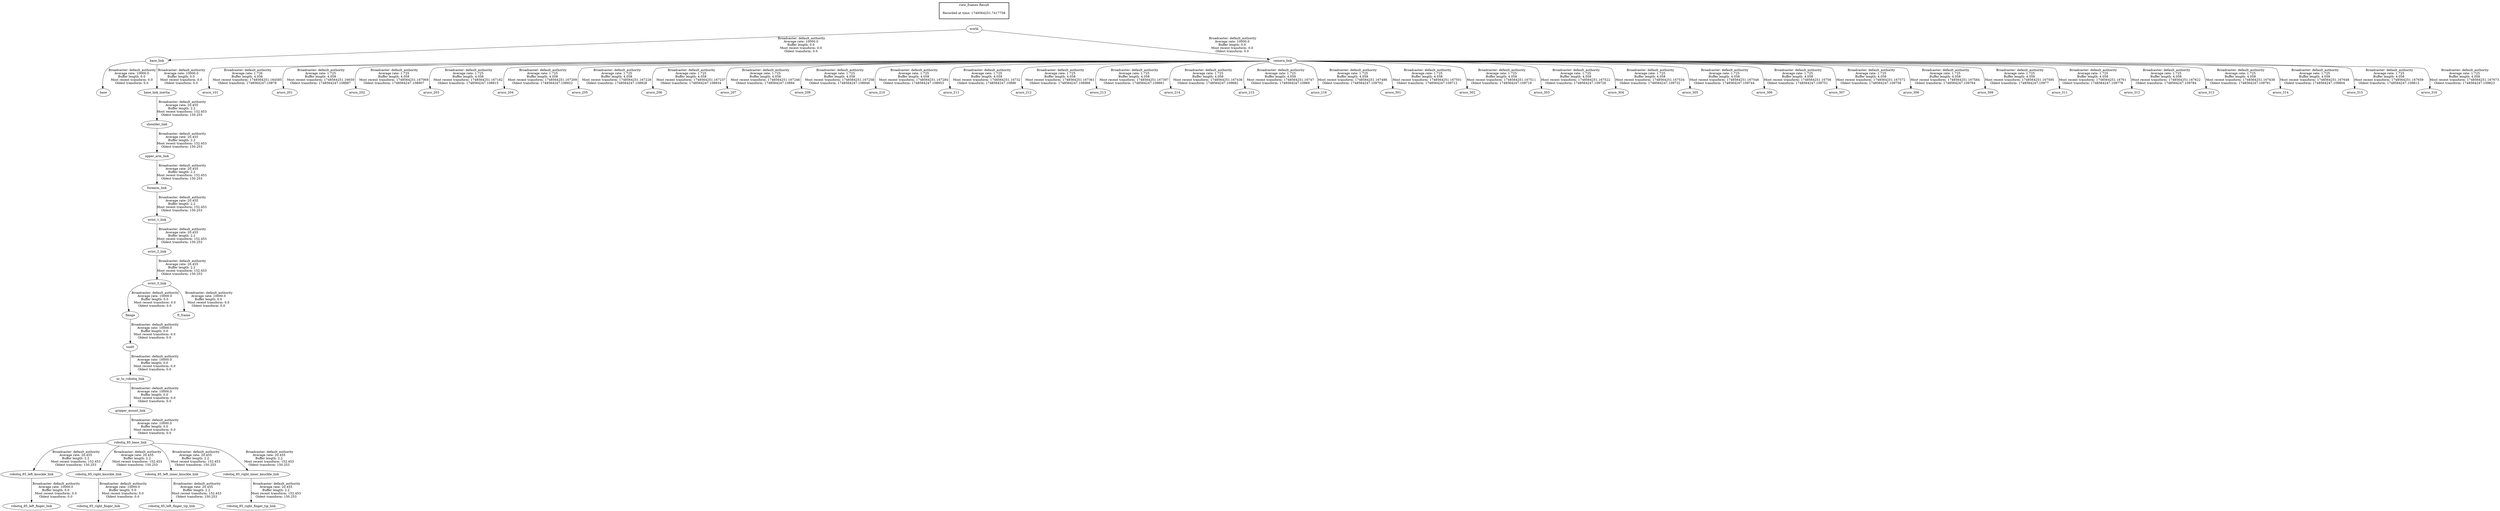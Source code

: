 digraph G {
"world" -> "base_link"[label=" Broadcaster: default_authority\nAverage rate: 10000.0\nBuffer length: 0.0\nMost recent transform: 0.0\nOldest transform: 0.0\n"];
"base_link" -> "base"[label=" Broadcaster: default_authority\nAverage rate: 10000.0\nBuffer length: 0.0\nMost recent transform: 0.0\nOldest transform: 0.0\n"];
"base_link" -> "base_link_inertia"[label=" Broadcaster: default_authority\nAverage rate: 10000.0\nBuffer length: 0.0\nMost recent transform: 0.0\nOldest transform: 0.0\n"];
"flange" -> "tool0"[label=" Broadcaster: default_authority\nAverage rate: 10000.0\nBuffer length: 0.0\nMost recent transform: 0.0\nOldest transform: 0.0\n"];
"wrist_3_link" -> "flange"[label=" Broadcaster: default_authority\nAverage rate: 10000.0\nBuffer length: 0.0\nMost recent transform: 0.0\nOldest transform: 0.0\n"];
"ur_to_robotiq_link" -> "gripper_mount_link"[label=" Broadcaster: default_authority\nAverage rate: 10000.0\nBuffer length: 0.0\nMost recent transform: 0.0\nOldest transform: 0.0\n"];
"tool0" -> "ur_to_robotiq_link"[label=" Broadcaster: default_authority\nAverage rate: 10000.0\nBuffer length: 0.0\nMost recent transform: 0.0\nOldest transform: 0.0\n"];
"gripper_mount_link" -> "robotiq_85_base_link"[label=" Broadcaster: default_authority\nAverage rate: 10000.0\nBuffer length: 0.0\nMost recent transform: 0.0\nOldest transform: 0.0\n"];
"robotiq_85_left_knuckle_link" -> "robotiq_85_left_finger_link"[label=" Broadcaster: default_authority\nAverage rate: 10000.0\nBuffer length: 0.0\nMost recent transform: 0.0\nOldest transform: 0.0\n"];
"robotiq_85_base_link" -> "robotiq_85_left_knuckle_link"[label=" Broadcaster: default_authority\nAverage rate: 20.455\nBuffer length: 2.2\nMost recent transform: 152.453\nOldest transform: 150.253\n"];
"robotiq_85_right_knuckle_link" -> "robotiq_85_right_finger_link"[label=" Broadcaster: default_authority\nAverage rate: 10000.0\nBuffer length: 0.0\nMost recent transform: 0.0\nOldest transform: 0.0\n"];
"robotiq_85_base_link" -> "robotiq_85_right_knuckle_link"[label=" Broadcaster: default_authority\nAverage rate: 20.455\nBuffer length: 2.2\nMost recent transform: 152.453\nOldest transform: 150.253\n"];
"wrist_2_link" -> "wrist_3_link"[label=" Broadcaster: default_authority\nAverage rate: 20.455\nBuffer length: 2.2\nMost recent transform: 152.453\nOldest transform: 150.253\n"];
"wrist_3_link" -> "ft_frame"[label=" Broadcaster: default_authority\nAverage rate: 10000.0\nBuffer length: 0.0\nMost recent transform: 0.0\nOldest transform: 0.0\n"];
"world" -> "camera_link"[label=" Broadcaster: default_authority\nAverage rate: 10000.0\nBuffer length: 0.0\nMost recent transform: 0.0\nOldest transform: 0.0\n"];
"upper_arm_link" -> "forearm_link"[label=" Broadcaster: default_authority\nAverage rate: 20.455\nBuffer length: 2.2\nMost recent transform: 152.453\nOldest transform: 150.253\n"];
"shoulder_link" -> "upper_arm_link"[label=" Broadcaster: default_authority\nAverage rate: 20.455\nBuffer length: 2.2\nMost recent transform: 152.453\nOldest transform: 150.253\n"];
"robotiq_85_left_inner_knuckle_link" -> "robotiq_85_left_finger_tip_link"[label=" Broadcaster: default_authority\nAverage rate: 20.455\nBuffer length: 2.2\nMost recent transform: 152.453\nOldest transform: 150.253\n"];
"robotiq_85_base_link" -> "robotiq_85_left_inner_knuckle_link"[label=" Broadcaster: default_authority\nAverage rate: 20.455\nBuffer length: 2.2\nMost recent transform: 152.453\nOldest transform: 150.253\n"];
"robotiq_85_right_inner_knuckle_link" -> "robotiq_85_right_finger_tip_link"[label=" Broadcaster: default_authority\nAverage rate: 20.455\nBuffer length: 2.2\nMost recent transform: 152.453\nOldest transform: 150.253\n"];
"robotiq_85_base_link" -> "robotiq_85_right_inner_knuckle_link"[label=" Broadcaster: default_authority\nAverage rate: 20.455\nBuffer length: 2.2\nMost recent transform: 152.453\nOldest transform: 150.253\n"];
"base_link_inertia" -> "shoulder_link"[label=" Broadcaster: default_authority\nAverage rate: 20.455\nBuffer length: 2.2\nMost recent transform: 152.453\nOldest transform: 150.253\n"];
"forearm_link" -> "wrist_1_link"[label=" Broadcaster: default_authority\nAverage rate: 20.455\nBuffer length: 2.2\nMost recent transform: 152.453\nOldest transform: 150.253\n"];
"wrist_1_link" -> "wrist_2_link"[label=" Broadcaster: default_authority\nAverage rate: 20.455\nBuffer length: 2.2\nMost recent transform: 152.453\nOldest transform: 150.253\n"];
"camera_link" -> "aruco_101"[label=" Broadcaster: default_authority\nAverage rate: 1.726\nBuffer length: 4.056\nMost recent transform: 1748564251.164585\nOldest transform: 1748564247.10878\n"];
"camera_link" -> "aruco_201"[label=" Broadcaster: default_authority\nAverage rate: 1.725\nBuffer length: 4.058\nMost recent transform: 1748564251.16659\nOldest transform: 1748564247.108887\n"];
"camera_link" -> "aruco_202"[label=" Broadcaster: default_authority\nAverage rate: 1.725\nBuffer length: 4.058\nMost recent transform: 1748564251.167069\nOldest transform: 1748564247.108907\n"];
"camera_link" -> "aruco_203"[label=" Broadcaster: default_authority\nAverage rate: 1.725\nBuffer length: 4.058\nMost recent transform: 1748564251.167182\nOldest transform: 1748564247.108915\n"];
"camera_link" -> "aruco_204"[label=" Broadcaster: default_authority\nAverage rate: 1.725\nBuffer length: 4.058\nMost recent transform: 1748564251.167209\nOldest transform: 1748564247.108922\n"];
"camera_link" -> "aruco_205"[label=" Broadcaster: default_authority\nAverage rate: 1.725\nBuffer length: 4.058\nMost recent transform: 1748564251.167226\nOldest transform: 1748564247.108928\n"];
"camera_link" -> "aruco_206"[label=" Broadcaster: default_authority\nAverage rate: 1.725\nBuffer length: 4.058\nMost recent transform: 1748564251.167237\nOldest transform: 1748564247.108934\n"];
"camera_link" -> "aruco_207"[label=" Broadcaster: default_authority\nAverage rate: 1.725\nBuffer length: 4.058\nMost recent transform: 1748564251.167246\nOldest transform: 1748564247.10894\n"];
"camera_link" -> "aruco_208"[label=" Broadcaster: default_authority\nAverage rate: 1.725\nBuffer length: 4.058\nMost recent transform: 1748564251.167258\nOldest transform: 1748564247.108946\n"];
"camera_link" -> "aruco_210"[label=" Broadcaster: default_authority\nAverage rate: 1.725\nBuffer length: 4.058\nMost recent transform: 1748564251.167284\nOldest transform: 1748564247.108953\n"];
"camera_link" -> "aruco_211"[label=" Broadcaster: default_authority\nAverage rate: 1.725\nBuffer length: 4.058\nMost recent transform: 1748564251.16732\nOldest transform: 1748564247.10896\n"];
"camera_link" -> "aruco_212"[label=" Broadcaster: default_authority\nAverage rate: 1.725\nBuffer length: 4.058\nMost recent transform: 1748564251.167361\nOldest transform: 1748564247.108966\n"];
"camera_link" -> "aruco_213"[label=" Broadcaster: default_authority\nAverage rate: 1.725\nBuffer length: 4.058\nMost recent transform: 1748564251.167397\nOldest transform: 1748564247.109661\n"];
"camera_link" -> "aruco_214"[label=" Broadcaster: default_authority\nAverage rate: 1.725\nBuffer length: 4.058\nMost recent transform: 1748564251.167436\nOldest transform: 1748564247.109682\n"];
"camera_link" -> "aruco_215"[label=" Broadcaster: default_authority\nAverage rate: 1.725\nBuffer length: 4.058\nMost recent transform: 1748564251.16747\nOldest transform: 1748564247.10969\n"];
"camera_link" -> "aruco_216"[label=" Broadcaster: default_authority\nAverage rate: 1.725\nBuffer length: 4.058\nMost recent transform: 1748564251.167486\nOldest transform: 1748564247.109702\n"];
"camera_link" -> "aruco_301"[label=" Broadcaster: default_authority\nAverage rate: 1.725\nBuffer length: 4.058\nMost recent transform: 1748564251.167501\nOldest transform: 1748564247.109712\n"];
"camera_link" -> "aruco_302"[label=" Broadcaster: default_authority\nAverage rate: 1.725\nBuffer length: 4.058\nMost recent transform: 1748564251.167511\nOldest transform: 1748564247.109719\n"];
"camera_link" -> "aruco_303"[label=" Broadcaster: default_authority\nAverage rate: 1.725\nBuffer length: 4.058\nMost recent transform: 1748564251.167522\nOldest transform: 1748564247.109726\n"];
"camera_link" -> "aruco_304"[label=" Broadcaster: default_authority\nAverage rate: 1.725\nBuffer length: 4.058\nMost recent transform: 1748564251.167534\nOldest transform: 1748564247.109732\n"];
"camera_link" -> "aruco_305"[label=" Broadcaster: default_authority\nAverage rate: 1.725\nBuffer length: 4.058\nMost recent transform: 1748564251.167548\nOldest transform: 1748564247.109744\n"];
"camera_link" -> "aruco_306"[label=" Broadcaster: default_authority\nAverage rate: 1.725\nBuffer length: 4.058\nMost recent transform: 1748564251.16756\nOldest transform: 1748564247.109751\n"];
"camera_link" -> "aruco_307"[label=" Broadcaster: default_authority\nAverage rate: 1.725\nBuffer length: 4.058\nMost recent transform: 1748564251.167572\nOldest transform: 1748564247.109758\n"];
"camera_link" -> "aruco_308"[label=" Broadcaster: default_authority\nAverage rate: 1.725\nBuffer length: 4.058\nMost recent transform: 1748564251.167584\nOldest transform: 1748564247.109764\n"];
"camera_link" -> "aruco_309"[label=" Broadcaster: default_authority\nAverage rate: 1.725\nBuffer length: 4.058\nMost recent transform: 1748564251.167595\nOldest transform: 1748564247.10977\n"];
"camera_link" -> "aruco_311"[label=" Broadcaster: default_authority\nAverage rate: 1.725\nBuffer length: 4.058\nMost recent transform: 1748564251.16761\nOldest transform: 1748564247.109778\n"];
"camera_link" -> "aruco_312"[label=" Broadcaster: default_authority\nAverage rate: 1.725\nBuffer length: 4.058\nMost recent transform: 1748564251.167622\nOldest transform: 1748564247.109784\n"];
"camera_link" -> "aruco_313"[label=" Broadcaster: default_authority\nAverage rate: 1.725\nBuffer length: 4.058\nMost recent transform: 1748564251.167638\nOldest transform: 1748564247.109791\n"];
"camera_link" -> "aruco_314"[label=" Broadcaster: default_authority\nAverage rate: 1.725\nBuffer length: 4.058\nMost recent transform: 1748564251.167648\nOldest transform: 1748564247.109804\n"];
"camera_link" -> "aruco_315"[label=" Broadcaster: default_authority\nAverage rate: 1.725\nBuffer length: 4.058\nMost recent transform: 1748564251.167659\nOldest transform: 1748564247.109813\n"];
"camera_link" -> "aruco_316"[label=" Broadcaster: default_authority\nAverage rate: 1.725\nBuffer length: 4.058\nMost recent transform: 1748564251.167673\nOldest transform: 1748564247.109823\n"];
edge [style=invis];
 subgraph cluster_legend { style=bold; color=black; label ="view_frames Result";
"Recorded at time: 1748564251.7417758"[ shape=plaintext ] ;
}->"world";
}